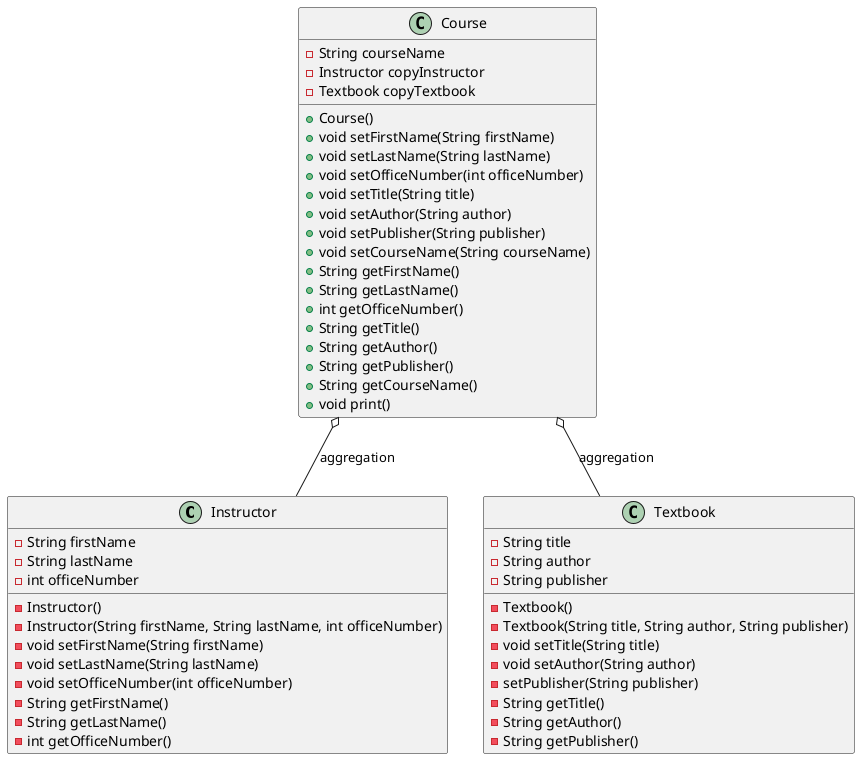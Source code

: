 @startuml
class Instructor{
    -String firstName
    -String lastName
    -int officeNumber    
    -Instructor()    
    -Instructor(String firstName, String lastName, int officeNumber)    
    -void setFirstName(String firstName)    
    -void setLastName(String lastName)    
    -void setOfficeNumber(int officeNumber)    
    -String getFirstName()    
    -String getLastName()    
    -int getOfficeNumber()
}

class Textbook{
    -String title
    -String author
    -String publisher   
    -Textbook()    
    -Textbook(String title, String author, String publisher)    
    -void setTitle(String title)    
    -void setAuthor(String author)    
    -setPublisher(String publisher)    
    -String getTitle()
    -String getAuthor()
    -String getPublisher()
}

class Course {
    -String courseName
    -Instructor copyInstructor
    -Textbook copyTextbook
    + Course()    
    + void setFirstName(String firstName)    
    +void setLastName(String lastName)    
    +void setOfficeNumber(int officeNumber)    
    +void setTitle(String title)    
    +void setAuthor(String author)    
    +void setPublisher(String publisher)    
    +void setCourseName(String courseName)    
    +String getFirstName()    
    +String getLastName()    
    +int getOfficeNumber()    
    +String getTitle()    
    +String getAuthor()    
    +String getPublisher()
    +String getCourseName()    
    +void print()
}

Course o-- Textbook : aggregation
Course o-- Instructor : aggregation
@enduml